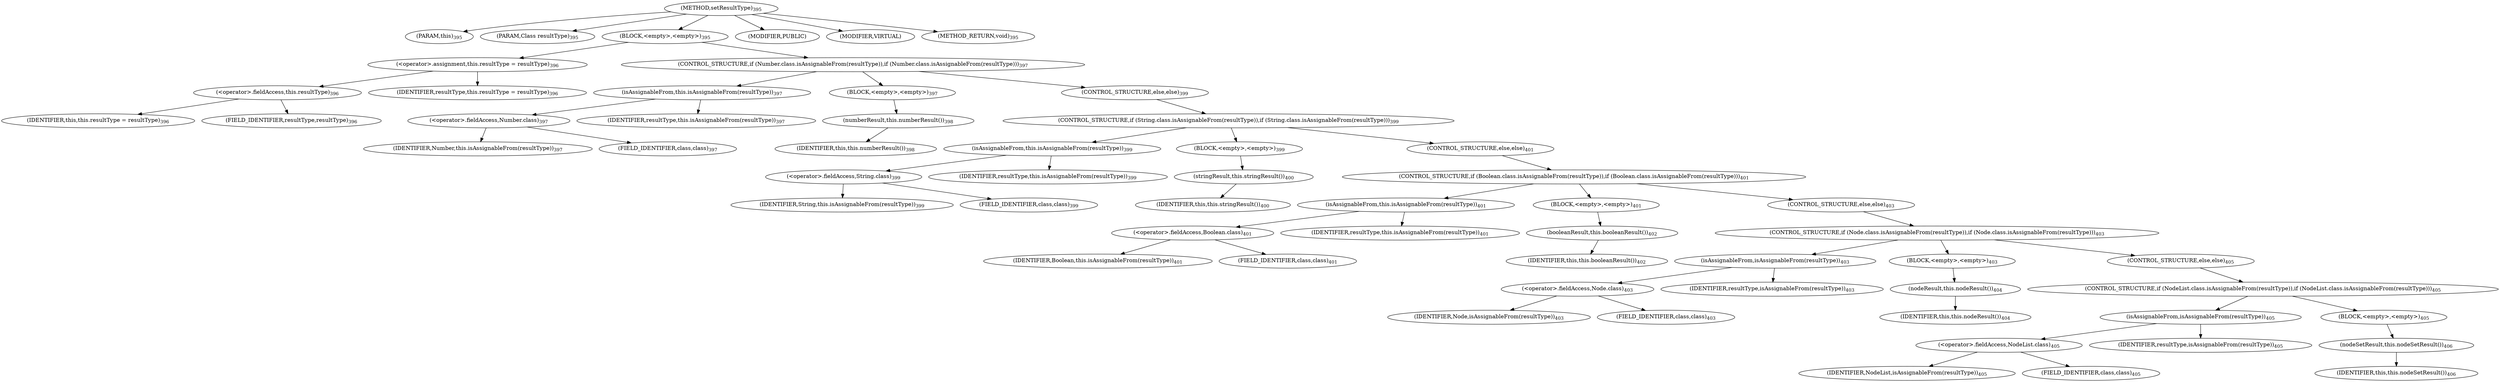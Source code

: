 digraph "setResultType" {  
"826" [label = <(METHOD,setResultType)<SUB>395</SUB>> ]
"69" [label = <(PARAM,this)<SUB>395</SUB>> ]
"827" [label = <(PARAM,Class resultType)<SUB>395</SUB>> ]
"828" [label = <(BLOCK,&lt;empty&gt;,&lt;empty&gt;)<SUB>395</SUB>> ]
"829" [label = <(&lt;operator&gt;.assignment,this.resultType = resultType)<SUB>396</SUB>> ]
"830" [label = <(&lt;operator&gt;.fieldAccess,this.resultType)<SUB>396</SUB>> ]
"68" [label = <(IDENTIFIER,this,this.resultType = resultType)<SUB>396</SUB>> ]
"831" [label = <(FIELD_IDENTIFIER,resultType,resultType)<SUB>396</SUB>> ]
"832" [label = <(IDENTIFIER,resultType,this.resultType = resultType)<SUB>396</SUB>> ]
"833" [label = <(CONTROL_STRUCTURE,if (Number.class.isAssignableFrom(resultType)),if (Number.class.isAssignableFrom(resultType)))<SUB>397</SUB>> ]
"834" [label = <(isAssignableFrom,this.isAssignableFrom(resultType))<SUB>397</SUB>> ]
"835" [label = <(&lt;operator&gt;.fieldAccess,Number.class)<SUB>397</SUB>> ]
"836" [label = <(IDENTIFIER,Number,this.isAssignableFrom(resultType))<SUB>397</SUB>> ]
"837" [label = <(FIELD_IDENTIFIER,class,class)<SUB>397</SUB>> ]
"838" [label = <(IDENTIFIER,resultType,this.isAssignableFrom(resultType))<SUB>397</SUB>> ]
"839" [label = <(BLOCK,&lt;empty&gt;,&lt;empty&gt;)<SUB>397</SUB>> ]
"840" [label = <(numberResult,this.numberResult())<SUB>398</SUB>> ]
"70" [label = <(IDENTIFIER,this,this.numberResult())<SUB>398</SUB>> ]
"841" [label = <(CONTROL_STRUCTURE,else,else)<SUB>399</SUB>> ]
"842" [label = <(CONTROL_STRUCTURE,if (String.class.isAssignableFrom(resultType)),if (String.class.isAssignableFrom(resultType)))<SUB>399</SUB>> ]
"843" [label = <(isAssignableFrom,this.isAssignableFrom(resultType))<SUB>399</SUB>> ]
"844" [label = <(&lt;operator&gt;.fieldAccess,String.class)<SUB>399</SUB>> ]
"845" [label = <(IDENTIFIER,String,this.isAssignableFrom(resultType))<SUB>399</SUB>> ]
"846" [label = <(FIELD_IDENTIFIER,class,class)<SUB>399</SUB>> ]
"847" [label = <(IDENTIFIER,resultType,this.isAssignableFrom(resultType))<SUB>399</SUB>> ]
"848" [label = <(BLOCK,&lt;empty&gt;,&lt;empty&gt;)<SUB>399</SUB>> ]
"849" [label = <(stringResult,this.stringResult())<SUB>400</SUB>> ]
"71" [label = <(IDENTIFIER,this,this.stringResult())<SUB>400</SUB>> ]
"850" [label = <(CONTROL_STRUCTURE,else,else)<SUB>401</SUB>> ]
"851" [label = <(CONTROL_STRUCTURE,if (Boolean.class.isAssignableFrom(resultType)),if (Boolean.class.isAssignableFrom(resultType)))<SUB>401</SUB>> ]
"852" [label = <(isAssignableFrom,this.isAssignableFrom(resultType))<SUB>401</SUB>> ]
"853" [label = <(&lt;operator&gt;.fieldAccess,Boolean.class)<SUB>401</SUB>> ]
"854" [label = <(IDENTIFIER,Boolean,this.isAssignableFrom(resultType))<SUB>401</SUB>> ]
"855" [label = <(FIELD_IDENTIFIER,class,class)<SUB>401</SUB>> ]
"856" [label = <(IDENTIFIER,resultType,this.isAssignableFrom(resultType))<SUB>401</SUB>> ]
"857" [label = <(BLOCK,&lt;empty&gt;,&lt;empty&gt;)<SUB>401</SUB>> ]
"858" [label = <(booleanResult,this.booleanResult())<SUB>402</SUB>> ]
"72" [label = <(IDENTIFIER,this,this.booleanResult())<SUB>402</SUB>> ]
"859" [label = <(CONTROL_STRUCTURE,else,else)<SUB>403</SUB>> ]
"860" [label = <(CONTROL_STRUCTURE,if (Node.class.isAssignableFrom(resultType)),if (Node.class.isAssignableFrom(resultType)))<SUB>403</SUB>> ]
"861" [label = <(isAssignableFrom,isAssignableFrom(resultType))<SUB>403</SUB>> ]
"862" [label = <(&lt;operator&gt;.fieldAccess,Node.class)<SUB>403</SUB>> ]
"863" [label = <(IDENTIFIER,Node,isAssignableFrom(resultType))<SUB>403</SUB>> ]
"864" [label = <(FIELD_IDENTIFIER,class,class)<SUB>403</SUB>> ]
"865" [label = <(IDENTIFIER,resultType,isAssignableFrom(resultType))<SUB>403</SUB>> ]
"866" [label = <(BLOCK,&lt;empty&gt;,&lt;empty&gt;)<SUB>403</SUB>> ]
"867" [label = <(nodeResult,this.nodeResult())<SUB>404</SUB>> ]
"73" [label = <(IDENTIFIER,this,this.nodeResult())<SUB>404</SUB>> ]
"868" [label = <(CONTROL_STRUCTURE,else,else)<SUB>405</SUB>> ]
"869" [label = <(CONTROL_STRUCTURE,if (NodeList.class.isAssignableFrom(resultType)),if (NodeList.class.isAssignableFrom(resultType)))<SUB>405</SUB>> ]
"870" [label = <(isAssignableFrom,isAssignableFrom(resultType))<SUB>405</SUB>> ]
"871" [label = <(&lt;operator&gt;.fieldAccess,NodeList.class)<SUB>405</SUB>> ]
"872" [label = <(IDENTIFIER,NodeList,isAssignableFrom(resultType))<SUB>405</SUB>> ]
"873" [label = <(FIELD_IDENTIFIER,class,class)<SUB>405</SUB>> ]
"874" [label = <(IDENTIFIER,resultType,isAssignableFrom(resultType))<SUB>405</SUB>> ]
"875" [label = <(BLOCK,&lt;empty&gt;,&lt;empty&gt;)<SUB>405</SUB>> ]
"876" [label = <(nodeSetResult,this.nodeSetResult())<SUB>406</SUB>> ]
"74" [label = <(IDENTIFIER,this,this.nodeSetResult())<SUB>406</SUB>> ]
"877" [label = <(MODIFIER,PUBLIC)> ]
"878" [label = <(MODIFIER,VIRTUAL)> ]
"879" [label = <(METHOD_RETURN,void)<SUB>395</SUB>> ]
  "826" -> "69" 
  "826" -> "827" 
  "826" -> "828" 
  "826" -> "877" 
  "826" -> "878" 
  "826" -> "879" 
  "828" -> "829" 
  "828" -> "833" 
  "829" -> "830" 
  "829" -> "832" 
  "830" -> "68" 
  "830" -> "831" 
  "833" -> "834" 
  "833" -> "839" 
  "833" -> "841" 
  "834" -> "835" 
  "834" -> "838" 
  "835" -> "836" 
  "835" -> "837" 
  "839" -> "840" 
  "840" -> "70" 
  "841" -> "842" 
  "842" -> "843" 
  "842" -> "848" 
  "842" -> "850" 
  "843" -> "844" 
  "843" -> "847" 
  "844" -> "845" 
  "844" -> "846" 
  "848" -> "849" 
  "849" -> "71" 
  "850" -> "851" 
  "851" -> "852" 
  "851" -> "857" 
  "851" -> "859" 
  "852" -> "853" 
  "852" -> "856" 
  "853" -> "854" 
  "853" -> "855" 
  "857" -> "858" 
  "858" -> "72" 
  "859" -> "860" 
  "860" -> "861" 
  "860" -> "866" 
  "860" -> "868" 
  "861" -> "862" 
  "861" -> "865" 
  "862" -> "863" 
  "862" -> "864" 
  "866" -> "867" 
  "867" -> "73" 
  "868" -> "869" 
  "869" -> "870" 
  "869" -> "875" 
  "870" -> "871" 
  "870" -> "874" 
  "871" -> "872" 
  "871" -> "873" 
  "875" -> "876" 
  "876" -> "74" 
}
